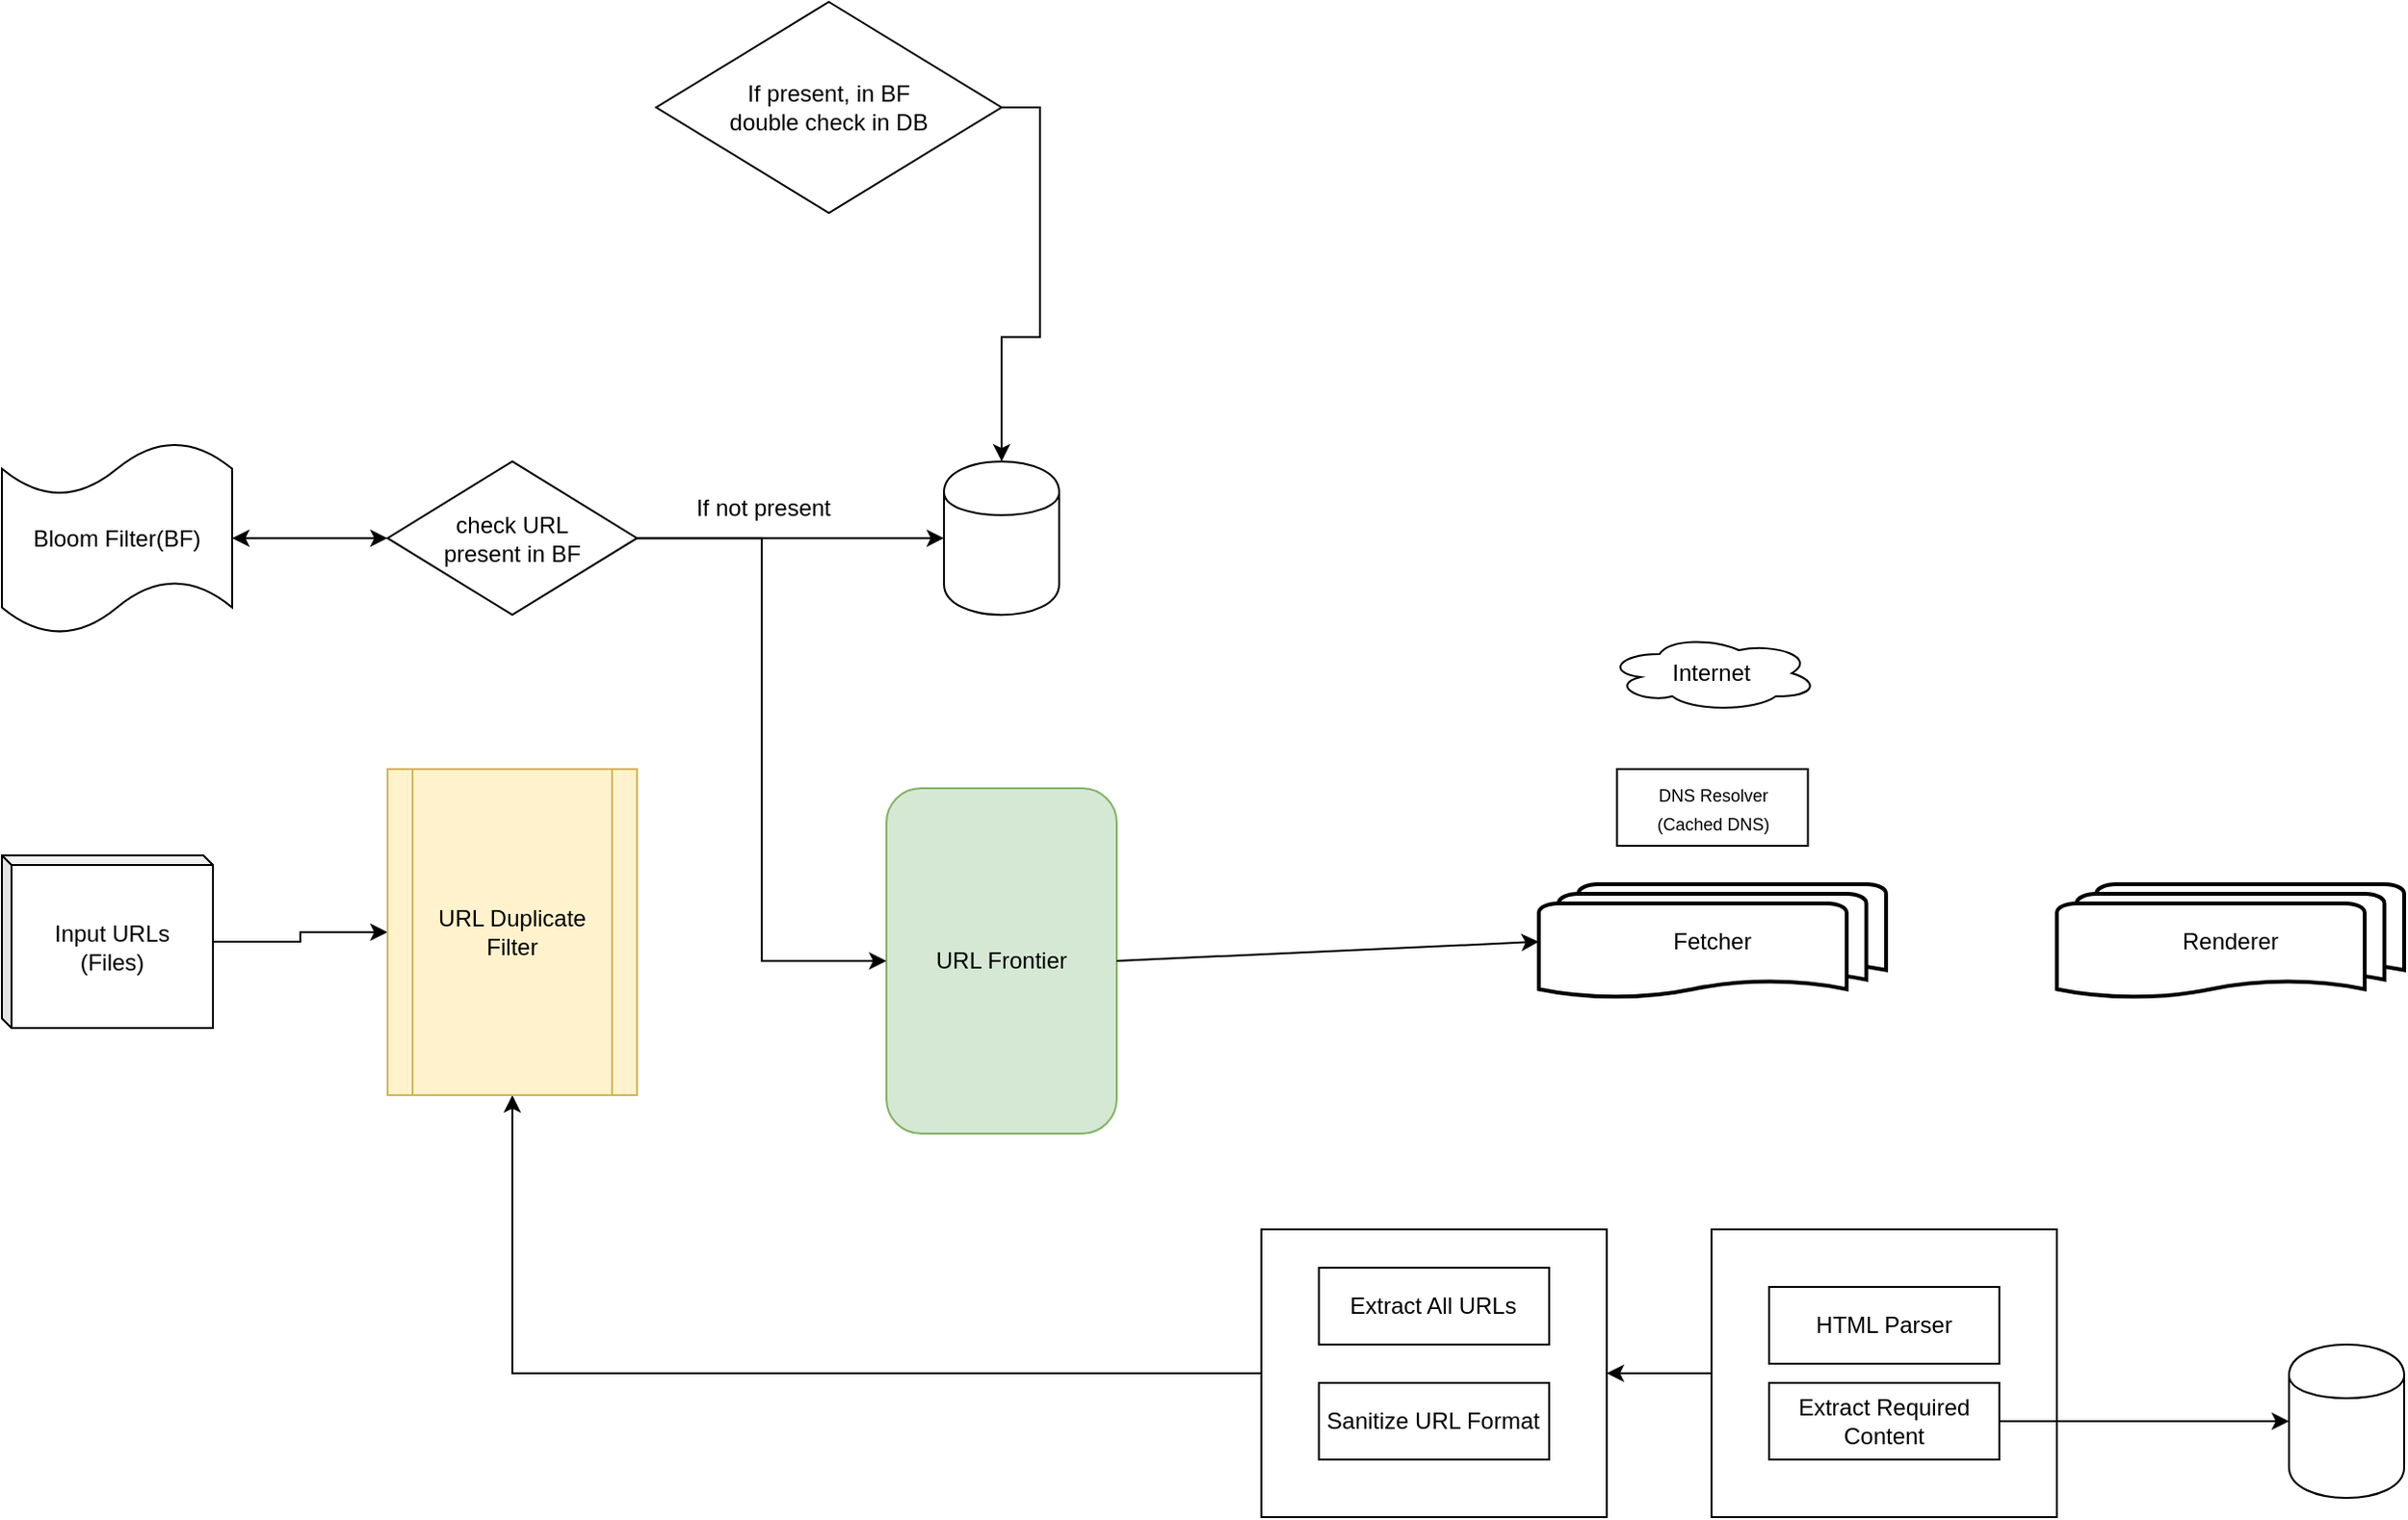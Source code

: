 <mxfile version="12.7.0" type="github">
  <diagram id="C5RBs43oDa-KdzZeNtuy" name="Page-1">
    <mxGraphModel dx="2951" dy="1729" grid="1" gridSize="10" guides="1" tooltips="1" connect="1" arrows="1" fold="1" page="1" pageScale="1" pageWidth="1600" pageHeight="900" math="0" shadow="0">
      <root>
        <mxCell id="WIyWlLk6GJQsqaUBKTNV-0"/>
        <mxCell id="WIyWlLk6GJQsqaUBKTNV-1" parent="WIyWlLk6GJQsqaUBKTNV-0"/>
        <mxCell id="g5wBYTICupGd_betvSHc-27" style="edgeStyle=orthogonalEdgeStyle;rounded=0;orthogonalLoop=1;jettySize=auto;html=1;exitX=0;exitY=0.5;exitDx=0;exitDy=0;entryX=0.5;entryY=1;entryDx=0;entryDy=0;" edge="1" parent="WIyWlLk6GJQsqaUBKTNV-1" source="g5wBYTICupGd_betvSHc-19" target="g5wBYTICupGd_betvSHc-16">
          <mxGeometry relative="1" as="geometry"/>
        </mxCell>
        <mxCell id="g5wBYTICupGd_betvSHc-19" value="" style="rounded=0;whiteSpace=wrap;html=1;" vertex="1" parent="WIyWlLk6GJQsqaUBKTNV-1">
          <mxGeometry x="655.38" y="500" width="180" height="150" as="geometry"/>
        </mxCell>
        <mxCell id="WIyWlLk6GJQsqaUBKTNV-3" value="URL Frontier" style="rounded=1;whiteSpace=wrap;html=1;fontSize=12;glass=0;strokeWidth=1;shadow=0;fillColor=#d5e8d4;strokeColor=#82b366;" parent="WIyWlLk6GJQsqaUBKTNV-1" vertex="1">
          <mxGeometry x="460" y="270" width="120" height="180" as="geometry"/>
        </mxCell>
        <mxCell id="g5wBYTICupGd_betvSHc-1" value="&lt;span style=&quot;white-space: normal&quot;&gt;Fetcher&lt;/span&gt;" style="strokeWidth=2;html=1;shape=mxgraph.flowchart.multi-document;whiteSpace=wrap;align=center;" vertex="1" parent="WIyWlLk6GJQsqaUBKTNV-1">
          <mxGeometry x="800" y="320" width="181" height="60" as="geometry"/>
        </mxCell>
        <mxCell id="g5wBYTICupGd_betvSHc-3" value="" style="endArrow=classic;html=1;exitX=1;exitY=0.5;exitDx=0;exitDy=0;entryX=0;entryY=0.5;entryDx=0;entryDy=0;entryPerimeter=0;" edge="1" parent="WIyWlLk6GJQsqaUBKTNV-1" source="WIyWlLk6GJQsqaUBKTNV-3" target="g5wBYTICupGd_betvSHc-1">
          <mxGeometry width="50" height="50" relative="1" as="geometry">
            <mxPoint x="630" y="710" as="sourcePoint"/>
            <mxPoint x="680" y="660" as="targetPoint"/>
          </mxGeometry>
        </mxCell>
        <mxCell id="g5wBYTICupGd_betvSHc-4" value="&lt;span style=&quot;white-space: normal&quot;&gt;Renderer&lt;/span&gt;" style="strokeWidth=2;html=1;shape=mxgraph.flowchart.multi-document;whiteSpace=wrap;align=center;" vertex="1" parent="WIyWlLk6GJQsqaUBKTNV-1">
          <mxGeometry x="1070" y="320" width="181" height="60" as="geometry"/>
        </mxCell>
        <mxCell id="g5wBYTICupGd_betvSHc-5" value="&lt;font style=&quot;font-size: 9px&quot;&gt;DNS Resolver&lt;br&gt;(Cached DNS)&lt;/font&gt;" style="rounded=0;whiteSpace=wrap;html=1;" vertex="1" parent="WIyWlLk6GJQsqaUBKTNV-1">
          <mxGeometry x="840.75" y="260" width="99.5" height="40" as="geometry"/>
        </mxCell>
        <mxCell id="g5wBYTICupGd_betvSHc-6" value="Internet" style="ellipse;shape=cloud;whiteSpace=wrap;html=1;" vertex="1" parent="WIyWlLk6GJQsqaUBKTNV-1">
          <mxGeometry x="835.38" y="190" width="110.25" height="40" as="geometry"/>
        </mxCell>
        <mxCell id="g5wBYTICupGd_betvSHc-32" style="edgeStyle=orthogonalEdgeStyle;rounded=0;orthogonalLoop=1;jettySize=auto;html=1;exitX=0;exitY=0.5;exitDx=0;exitDy=0;entryX=1;entryY=0.5;entryDx=0;entryDy=0;" edge="1" parent="WIyWlLk6GJQsqaUBKTNV-1" source="g5wBYTICupGd_betvSHc-7" target="g5wBYTICupGd_betvSHc-19">
          <mxGeometry relative="1" as="geometry"/>
        </mxCell>
        <mxCell id="g5wBYTICupGd_betvSHc-7" value="" style="rounded=0;whiteSpace=wrap;html=1;" vertex="1" parent="WIyWlLk6GJQsqaUBKTNV-1">
          <mxGeometry x="890" y="500" width="180" height="150" as="geometry"/>
        </mxCell>
        <mxCell id="g5wBYTICupGd_betvSHc-8" value="HTML Parser" style="rounded=0;whiteSpace=wrap;html=1;" vertex="1" parent="WIyWlLk6GJQsqaUBKTNV-1">
          <mxGeometry x="920" y="530" width="120" height="40" as="geometry"/>
        </mxCell>
        <mxCell id="g5wBYTICupGd_betvSHc-9" value="Extract All URLs" style="rounded=0;whiteSpace=wrap;html=1;" vertex="1" parent="WIyWlLk6GJQsqaUBKTNV-1">
          <mxGeometry x="685.38" y="520" width="120" height="40" as="geometry"/>
        </mxCell>
        <mxCell id="g5wBYTICupGd_betvSHc-30" style="edgeStyle=orthogonalEdgeStyle;rounded=0;orthogonalLoop=1;jettySize=auto;html=1;entryX=0;entryY=0.5;entryDx=0;entryDy=0;" edge="1" parent="WIyWlLk6GJQsqaUBKTNV-1" source="g5wBYTICupGd_betvSHc-10" target="g5wBYTICupGd_betvSHc-29">
          <mxGeometry relative="1" as="geometry"/>
        </mxCell>
        <mxCell id="g5wBYTICupGd_betvSHc-10" value="Extract Required Content" style="rounded=0;whiteSpace=wrap;html=1;" vertex="1" parent="WIyWlLk6GJQsqaUBKTNV-1">
          <mxGeometry x="920" y="580" width="120" height="40" as="geometry"/>
        </mxCell>
        <mxCell id="g5wBYTICupGd_betvSHc-11" value="Sanitize URL Format" style="rounded=0;whiteSpace=wrap;html=1;" vertex="1" parent="WIyWlLk6GJQsqaUBKTNV-1">
          <mxGeometry x="685.38" y="580" width="120" height="40" as="geometry"/>
        </mxCell>
        <mxCell id="g5wBYTICupGd_betvSHc-42" value="" style="edgeStyle=orthogonalEdgeStyle;rounded=0;orthogonalLoop=1;jettySize=auto;html=1;entryX=0;entryY=0.5;entryDx=0;entryDy=0;" edge="1" parent="WIyWlLk6GJQsqaUBKTNV-1" source="g5wBYTICupGd_betvSHc-14" target="g5wBYTICupGd_betvSHc-16">
          <mxGeometry relative="1" as="geometry">
            <mxPoint x="189" y="350" as="targetPoint"/>
          </mxGeometry>
        </mxCell>
        <mxCell id="g5wBYTICupGd_betvSHc-14" value="Input URLs&lt;br&gt;(Files)" style="shape=cube;whiteSpace=wrap;html=1;boundedLbl=1;backgroundOutline=1;darkOpacity=0.05;darkOpacity2=0.1;size=5;" vertex="1" parent="WIyWlLk6GJQsqaUBKTNV-1">
          <mxGeometry x="-1" y="305" width="110" height="90" as="geometry"/>
        </mxCell>
        <mxCell id="g5wBYTICupGd_betvSHc-16" value="URL Duplicate Filter" style="shape=process;whiteSpace=wrap;html=1;backgroundOutline=1;fillColor=#fff2cc;strokeColor=#d6b656;" vertex="1" parent="WIyWlLk6GJQsqaUBKTNV-1">
          <mxGeometry x="200" y="260" width="130" height="170" as="geometry"/>
        </mxCell>
        <mxCell id="g5wBYTICupGd_betvSHc-22" value="" style="shape=cylinder;whiteSpace=wrap;html=1;boundedLbl=1;backgroundOutline=1;" vertex="1" parent="WIyWlLk6GJQsqaUBKTNV-1">
          <mxGeometry x="490" y="99.57" width="60" height="80" as="geometry"/>
        </mxCell>
        <mxCell id="g5wBYTICupGd_betvSHc-29" value="" style="shape=cylinder;whiteSpace=wrap;html=1;boundedLbl=1;backgroundOutline=1;" vertex="1" parent="WIyWlLk6GJQsqaUBKTNV-1">
          <mxGeometry x="1191" y="560" width="60" height="80" as="geometry"/>
        </mxCell>
        <mxCell id="g5wBYTICupGd_betvSHc-36" value="&lt;span style=&quot;white-space: normal&quot;&gt;Bloom Filter(BF)&lt;/span&gt;" style="shape=tape;whiteSpace=wrap;html=1;size=0.277;" vertex="1" parent="WIyWlLk6GJQsqaUBKTNV-1">
          <mxGeometry x="-1" y="89.57" width="120" height="100" as="geometry"/>
        </mxCell>
        <mxCell id="g5wBYTICupGd_betvSHc-60" style="edgeStyle=orthogonalEdgeStyle;rounded=0;orthogonalLoop=1;jettySize=auto;html=1;exitX=1;exitY=0.5;exitDx=0;exitDy=0;entryX=0.5;entryY=0;entryDx=0;entryDy=0;" edge="1" parent="WIyWlLk6GJQsqaUBKTNV-1" source="g5wBYTICupGd_betvSHc-48" target="g5wBYTICupGd_betvSHc-22">
          <mxGeometry relative="1" as="geometry"/>
        </mxCell>
        <mxCell id="g5wBYTICupGd_betvSHc-48" value="&lt;span style=&quot;white-space: normal&quot;&gt;If present, in BF&lt;br&gt;double check in DB&lt;br&gt;&lt;/span&gt;" style="rhombus;whiteSpace=wrap;html=1;" vertex="1" parent="WIyWlLk6GJQsqaUBKTNV-1">
          <mxGeometry x="340" y="-140" width="180" height="110" as="geometry"/>
        </mxCell>
        <mxCell id="g5wBYTICupGd_betvSHc-64" style="edgeStyle=orthogonalEdgeStyle;rounded=0;orthogonalLoop=1;jettySize=auto;html=1;exitX=1;exitY=0.5;exitDx=0;exitDy=0;entryX=0;entryY=0.5;entryDx=0;entryDy=0;" edge="1" parent="WIyWlLk6GJQsqaUBKTNV-1" source="g5wBYTICupGd_betvSHc-49" target="g5wBYTICupGd_betvSHc-22">
          <mxGeometry relative="1" as="geometry"/>
        </mxCell>
        <mxCell id="g5wBYTICupGd_betvSHc-65" style="edgeStyle=orthogonalEdgeStyle;rounded=0;orthogonalLoop=1;jettySize=auto;html=1;exitX=1;exitY=0.5;exitDx=0;exitDy=0;entryX=0;entryY=0.5;entryDx=0;entryDy=0;" edge="1" parent="WIyWlLk6GJQsqaUBKTNV-1" source="g5wBYTICupGd_betvSHc-49" target="WIyWlLk6GJQsqaUBKTNV-3">
          <mxGeometry relative="1" as="geometry"/>
        </mxCell>
        <mxCell id="g5wBYTICupGd_betvSHc-49" value="check URL &lt;br&gt;present in BF" style="rhombus;whiteSpace=wrap;html=1;" vertex="1" parent="WIyWlLk6GJQsqaUBKTNV-1">
          <mxGeometry x="200" y="99.57" width="130" height="80" as="geometry"/>
        </mxCell>
        <mxCell id="g5wBYTICupGd_betvSHc-67" value="" style="endArrow=classic;startArrow=classic;html=1;exitX=1;exitY=0.5;exitDx=0;exitDy=0;exitPerimeter=0;entryX=0;entryY=0.5;entryDx=0;entryDy=0;" edge="1" parent="WIyWlLk6GJQsqaUBKTNV-1" source="g5wBYTICupGd_betvSHc-36" target="g5wBYTICupGd_betvSHc-49">
          <mxGeometry width="50" height="50" relative="1" as="geometry">
            <mxPoint x="150" y="170" as="sourcePoint"/>
            <mxPoint x="200" y="120" as="targetPoint"/>
          </mxGeometry>
        </mxCell>
        <mxCell id="g5wBYTICupGd_betvSHc-69" value="If not present" style="text;html=1;strokeColor=none;fillColor=none;align=center;verticalAlign=middle;whiteSpace=wrap;rounded=0;" vertex="1" parent="WIyWlLk6GJQsqaUBKTNV-1">
          <mxGeometry x="351" y="114" width="90" height="20" as="geometry"/>
        </mxCell>
      </root>
    </mxGraphModel>
  </diagram>
</mxfile>
